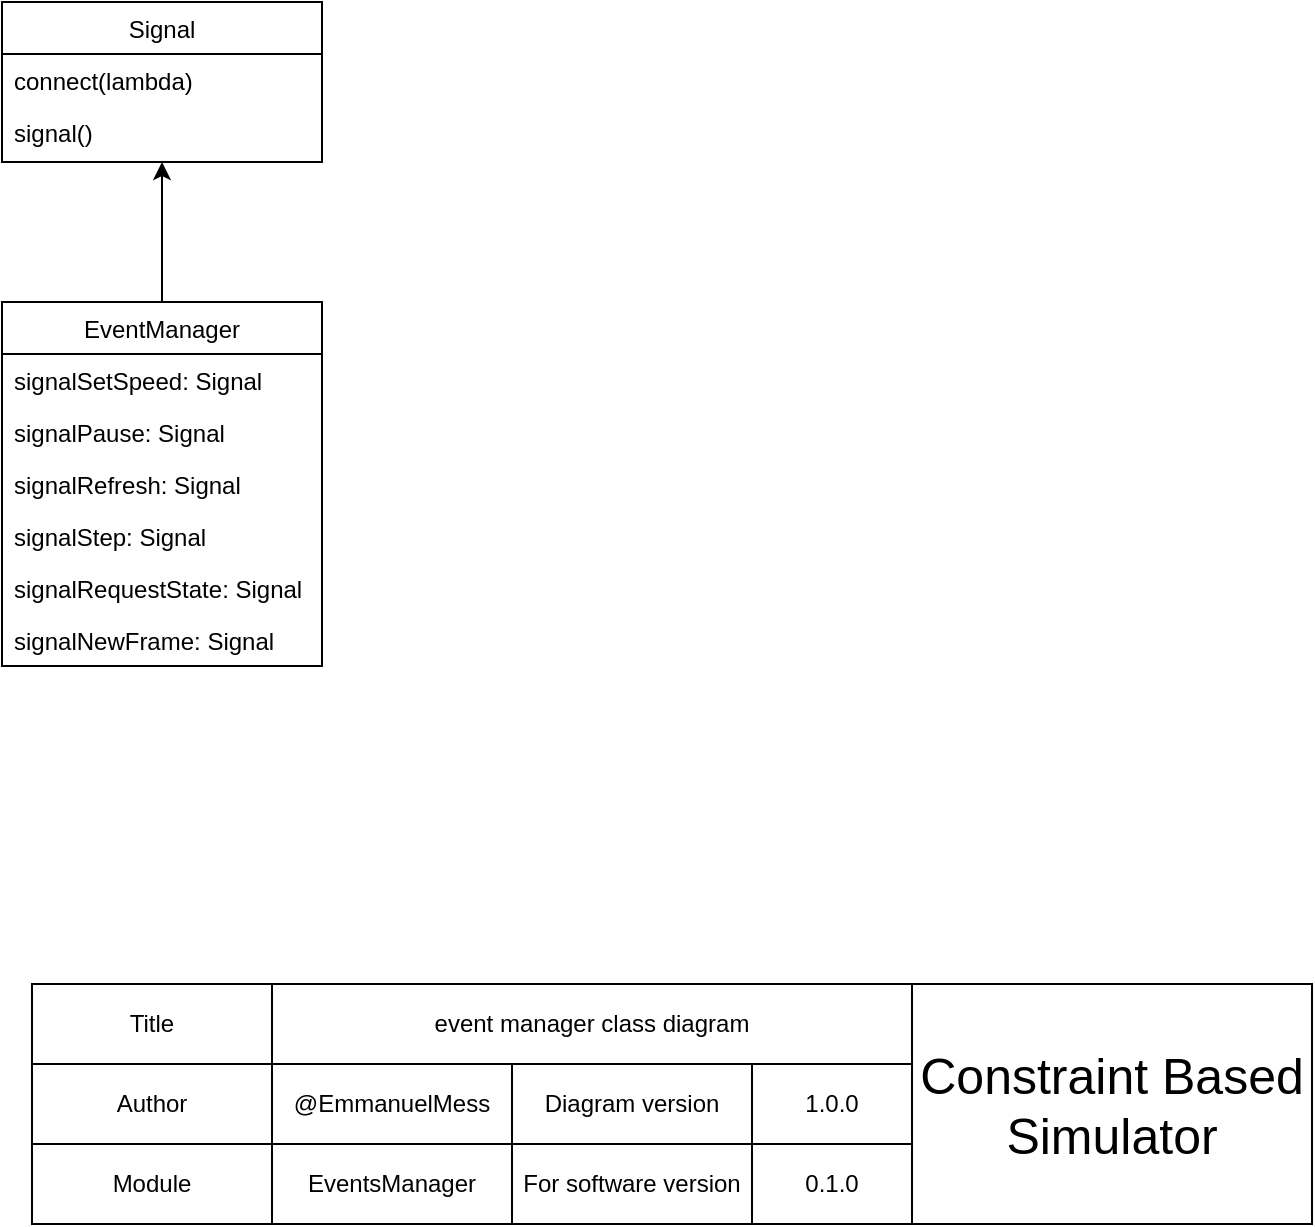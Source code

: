 <mxfile version="22.1.16" type="device">
  <diagram id="C5RBs43oDa-KdzZeNtuy" name="Page-1">
    <mxGraphModel dx="1396" dy="843" grid="1" gridSize="10" guides="1" tooltips="1" connect="1" arrows="1" fold="1" page="1" pageScale="1" pageWidth="1169" pageHeight="827" math="0" shadow="0">
      <root>
        <mxCell id="WIyWlLk6GJQsqaUBKTNV-0" />
        <mxCell id="WIyWlLk6GJQsqaUBKTNV-1" parent="WIyWlLk6GJQsqaUBKTNV-0" />
        <mxCell id="zkfFHV4jXpPFQw0GAbJ--6" value="EventManager" style="swimlane;fontStyle=0;align=center;verticalAlign=top;childLayout=stackLayout;horizontal=1;startSize=26;horizontalStack=0;resizeParent=1;resizeLast=0;collapsible=1;marginBottom=0;rounded=0;shadow=0;strokeWidth=1;" parent="WIyWlLk6GJQsqaUBKTNV-1" vertex="1">
          <mxGeometry x="505" y="300" width="160" height="182" as="geometry">
            <mxRectangle x="130" y="380" width="160" height="26" as="alternateBounds" />
          </mxGeometry>
        </mxCell>
        <mxCell id="CMjmf-C1bNGuf1s_lmqw-6" value="signalSetSpeed: Signal" style="text;align=left;verticalAlign=top;spacingLeft=4;spacingRight=4;overflow=hidden;rotatable=0;points=[[0,0.5],[1,0.5]];portConstraint=eastwest;" vertex="1" parent="zkfFHV4jXpPFQw0GAbJ--6">
          <mxGeometry y="26" width="160" height="26" as="geometry" />
        </mxCell>
        <mxCell id="CMjmf-C1bNGuf1s_lmqw-7" value="signalPause: Signal" style="text;align=left;verticalAlign=top;spacingLeft=4;spacingRight=4;overflow=hidden;rotatable=0;points=[[0,0.5],[1,0.5]];portConstraint=eastwest;" vertex="1" parent="zkfFHV4jXpPFQw0GAbJ--6">
          <mxGeometry y="52" width="160" height="26" as="geometry" />
        </mxCell>
        <mxCell id="CMjmf-C1bNGuf1s_lmqw-8" value="signalRefresh: Signal" style="text;align=left;verticalAlign=top;spacingLeft=4;spacingRight=4;overflow=hidden;rotatable=0;points=[[0,0.5],[1,0.5]];portConstraint=eastwest;" vertex="1" parent="zkfFHV4jXpPFQw0GAbJ--6">
          <mxGeometry y="78" width="160" height="26" as="geometry" />
        </mxCell>
        <mxCell id="CMjmf-C1bNGuf1s_lmqw-10" value="signalStep: Signal" style="text;align=left;verticalAlign=top;spacingLeft=4;spacingRight=4;overflow=hidden;rotatable=0;points=[[0,0.5],[1,0.5]];portConstraint=eastwest;" vertex="1" parent="zkfFHV4jXpPFQw0GAbJ--6">
          <mxGeometry y="104" width="160" height="26" as="geometry" />
        </mxCell>
        <mxCell id="CMjmf-C1bNGuf1s_lmqw-11" value="signalRequestState: Signal" style="text;align=left;verticalAlign=top;spacingLeft=4;spacingRight=4;overflow=hidden;rotatable=0;points=[[0,0.5],[1,0.5]];portConstraint=eastwest;" vertex="1" parent="zkfFHV4jXpPFQw0GAbJ--6">
          <mxGeometry y="130" width="160" height="26" as="geometry" />
        </mxCell>
        <mxCell id="CMjmf-C1bNGuf1s_lmqw-9" value="signalNewFrame: Signal" style="text;align=left;verticalAlign=top;spacingLeft=4;spacingRight=4;overflow=hidden;rotatable=0;points=[[0,0.5],[1,0.5]];portConstraint=eastwest;" vertex="1" parent="zkfFHV4jXpPFQw0GAbJ--6">
          <mxGeometry y="156" width="160" height="26" as="geometry" />
        </mxCell>
        <mxCell id="-XGP2u-0EIi3l-pmt6pq-0" value="Title" style="rounded=0;whiteSpace=wrap;html=1;" parent="WIyWlLk6GJQsqaUBKTNV-1" vertex="1">
          <mxGeometry x="520" y="641" width="120" height="40" as="geometry" />
        </mxCell>
        <mxCell id="-XGP2u-0EIi3l-pmt6pq-1" value="event manager class diagram" style="rounded=0;whiteSpace=wrap;html=1;" parent="WIyWlLk6GJQsqaUBKTNV-1" vertex="1">
          <mxGeometry x="640.0" y="641" width="320" height="40" as="geometry" />
        </mxCell>
        <mxCell id="-XGP2u-0EIi3l-pmt6pq-2" value="Module" style="rounded=0;whiteSpace=wrap;html=1;" parent="WIyWlLk6GJQsqaUBKTNV-1" vertex="1">
          <mxGeometry x="520" y="721" width="120" height="40" as="geometry" />
        </mxCell>
        <mxCell id="-XGP2u-0EIi3l-pmt6pq-3" value="Author" style="rounded=0;whiteSpace=wrap;html=1;" parent="WIyWlLk6GJQsqaUBKTNV-1" vertex="1">
          <mxGeometry x="520" y="681" width="120" height="40" as="geometry" />
        </mxCell>
        <mxCell id="-XGP2u-0EIi3l-pmt6pq-4" value="@EmmanuelMess" style="rounded=0;whiteSpace=wrap;html=1;" parent="WIyWlLk6GJQsqaUBKTNV-1" vertex="1">
          <mxGeometry x="640.0" y="681" width="120" height="40" as="geometry" />
        </mxCell>
        <mxCell id="-XGP2u-0EIi3l-pmt6pq-5" value="EventsManager" style="rounded=0;whiteSpace=wrap;html=1;" parent="WIyWlLk6GJQsqaUBKTNV-1" vertex="1">
          <mxGeometry x="640.0" y="721" width="120" height="40" as="geometry" />
        </mxCell>
        <mxCell id="-XGP2u-0EIi3l-pmt6pq-6" value="Diagram version" style="rounded=0;whiteSpace=wrap;html=1;" parent="WIyWlLk6GJQsqaUBKTNV-1" vertex="1">
          <mxGeometry x="760.0" y="681" width="120" height="40" as="geometry" />
        </mxCell>
        <mxCell id="-XGP2u-0EIi3l-pmt6pq-7" value="&lt;font style=&quot;font-size: 25px;&quot;&gt;Constraint Based Simulator&lt;/font&gt;" style="rounded=0;whiteSpace=wrap;html=1;" parent="WIyWlLk6GJQsqaUBKTNV-1" vertex="1">
          <mxGeometry x="960" y="641" width="200" height="120" as="geometry" />
        </mxCell>
        <mxCell id="-XGP2u-0EIi3l-pmt6pq-8" value="1.0.0" style="rounded=0;whiteSpace=wrap;html=1;" parent="WIyWlLk6GJQsqaUBKTNV-1" vertex="1">
          <mxGeometry x="880.0" y="681" width="80" height="40" as="geometry" />
        </mxCell>
        <mxCell id="-XGP2u-0EIi3l-pmt6pq-9" value="For software version" style="rounded=0;whiteSpace=wrap;html=1;" parent="WIyWlLk6GJQsqaUBKTNV-1" vertex="1">
          <mxGeometry x="760.0" y="721" width="120" height="40" as="geometry" />
        </mxCell>
        <mxCell id="-XGP2u-0EIi3l-pmt6pq-10" value="0.1.0" style="rounded=0;whiteSpace=wrap;html=1;" parent="WIyWlLk6GJQsqaUBKTNV-1" vertex="1">
          <mxGeometry x="880.0" y="721" width="80" height="40" as="geometry" />
        </mxCell>
        <mxCell id="CMjmf-C1bNGuf1s_lmqw-0" value="Signal" style="swimlane;fontStyle=0;align=center;verticalAlign=top;childLayout=stackLayout;horizontal=1;startSize=26;horizontalStack=0;resizeParent=1;resizeLast=0;collapsible=1;marginBottom=0;rounded=0;shadow=0;strokeWidth=1;" vertex="1" parent="WIyWlLk6GJQsqaUBKTNV-1">
          <mxGeometry x="505" y="150" width="160" height="80" as="geometry">
            <mxRectangle x="130" y="380" width="160" height="26" as="alternateBounds" />
          </mxGeometry>
        </mxCell>
        <mxCell id="CMjmf-C1bNGuf1s_lmqw-4" value="connect(lambda)" style="text;align=left;verticalAlign=top;spacingLeft=4;spacingRight=4;overflow=hidden;rotatable=0;points=[[0,0.5],[1,0.5]];portConstraint=eastwest;" vertex="1" parent="CMjmf-C1bNGuf1s_lmqw-0">
          <mxGeometry y="26" width="160" height="26" as="geometry" />
        </mxCell>
        <mxCell id="CMjmf-C1bNGuf1s_lmqw-5" value="signal()" style="text;align=left;verticalAlign=top;spacingLeft=4;spacingRight=4;overflow=hidden;rotatable=0;points=[[0,0.5],[1,0.5]];portConstraint=eastwest;" vertex="1" parent="CMjmf-C1bNGuf1s_lmqw-0">
          <mxGeometry y="52" width="160" height="26" as="geometry" />
        </mxCell>
        <mxCell id="CMjmf-C1bNGuf1s_lmqw-3" style="edgeStyle=orthogonalEdgeStyle;rounded=0;orthogonalLoop=1;jettySize=auto;html=1;" edge="1" parent="WIyWlLk6GJQsqaUBKTNV-1" source="zkfFHV4jXpPFQw0GAbJ--6" target="CMjmf-C1bNGuf1s_lmqw-0">
          <mxGeometry relative="1" as="geometry">
            <mxPoint x="505" y="256" as="sourcePoint" />
            <mxPoint x="390" y="255" as="targetPoint" />
          </mxGeometry>
        </mxCell>
      </root>
    </mxGraphModel>
  </diagram>
</mxfile>
